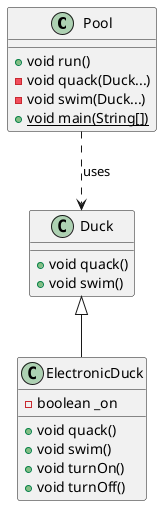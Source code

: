 @startuml

class Pool {
+ void run()
- void quack(Duck...)
- void swim(Duck...)
+ {static} void main(String[])
}
class Duck {
+ void quack()
+ void swim()
}
class ElectronicDuck {
- boolean _on
+ void quack()
+ void swim()
+ void turnOn()
+ void turnOff()
}


Duck <|-- ElectronicDuck
Pool ..> Duck : uses

@enduml